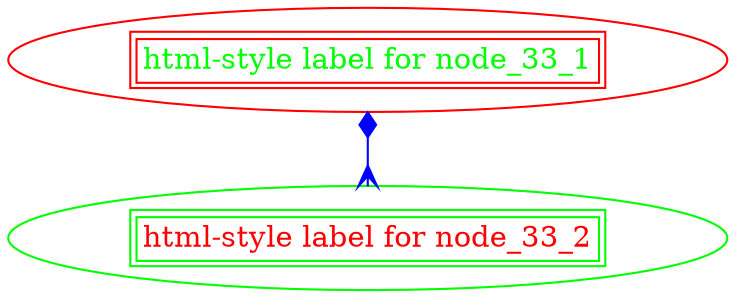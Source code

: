 digraph graph_33
{
	node_33_1
	[
		color = red
		fontcolor = green
		label = <<table><tr><td>html-style label for node_33_1</td></tr></table>>
	]
	node_33_2
	[
		color = green
		fontcolor = red
		label = <<table><tr><td>html-style label for node_33_2</td></tr></table>>
	]
	node_33_1 -> node_33_2
	[
		arrowhead = crow
		arrowtail = diamond
		color = blue
		dir = both
	]
}
